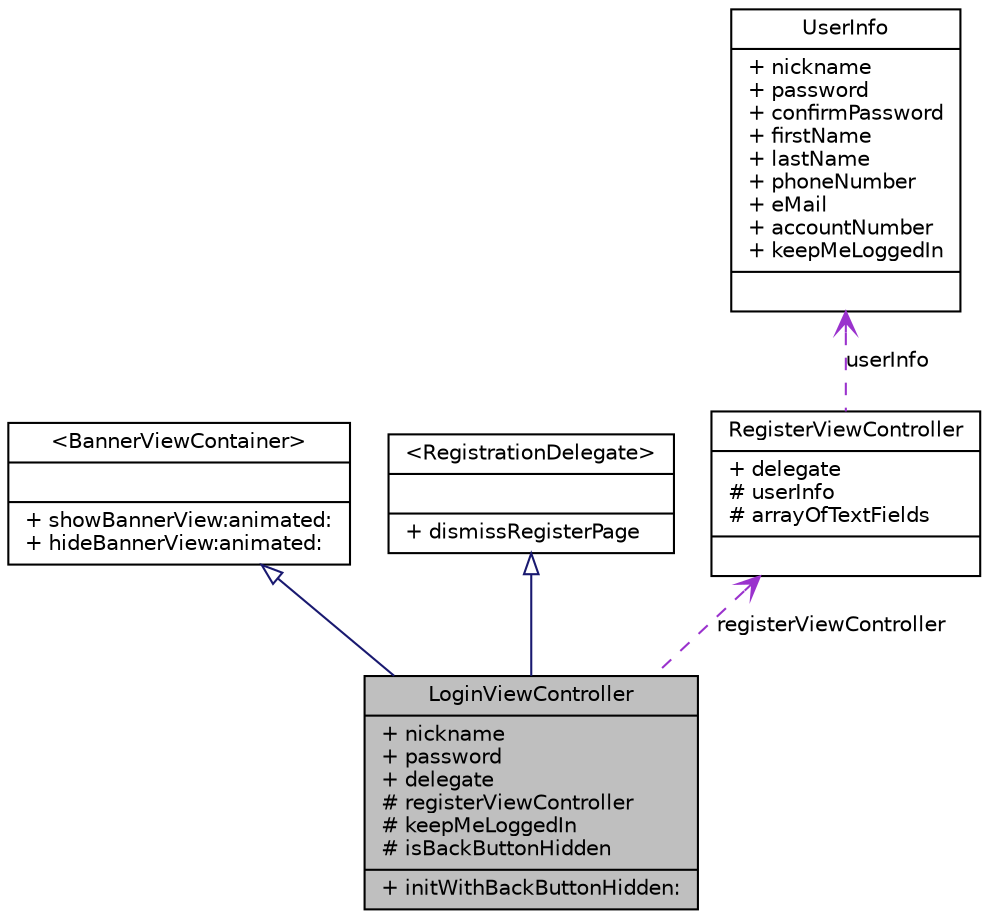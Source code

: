 digraph G
{
  edge [fontname="Helvetica",fontsize="10",labelfontname="Helvetica",labelfontsize="10"];
  node [fontname="Helvetica",fontsize="10",shape=record];
  Node1 [label="{LoginViewController\n|+ nickname\l+ password\l+ delegate\l# registerViewController\l# keepMeLoggedIn\l# isBackButtonHidden\l|+ initWithBackButtonHidden:\l}",height=0.2,width=0.4,color="black", fillcolor="grey75", style="filled" fontcolor="black"];
  Node2 -> Node1 [dir=back,color="midnightblue",fontsize="10",style="solid",arrowtail="empty",fontname="Helvetica"];
  Node2 [label="{\<BannerViewContainer\>\n||+ showBannerView:animated:\l+ hideBannerView:animated:\l}",height=0.2,width=0.4,color="black", fillcolor="white", style="filled",URL="$protocol_banner_view_container-p.html",tooltip="The protocol is responsible for showing and hiding the iAd banner."];
  Node3 -> Node1 [dir=back,color="midnightblue",fontsize="10",style="solid",arrowtail="empty",fontname="Helvetica"];
  Node3 [label="{\<RegistrationDelegate\>\n||+ dismissRegisterPage\l}",height=0.2,width=0.4,color="black", fillcolor="white", style="filled",URL="$protocol_registration_delegate-p.html",tooltip="The protocol is used to make changes in RegisterViewController class."];
  Node4 -> Node1 [dir=back,color="darkorchid3",fontsize="10",style="dashed",label="registerViewController",arrowtail="open",fontname="Helvetica"];
  Node4 [label="{RegisterViewController\n|+ delegate\l# userInfo\l# arrayOfTextFields\l|}",height=0.2,width=0.4,color="black", fillcolor="white", style="filled",URL="$interface_register_view_controller.html",tooltip="The view controller is responsible for the first time registration."];
  Node5 -> Node4 [dir=back,color="darkorchid3",fontsize="10",style="dashed",label="userInfo",arrowtail="open",fontname="Helvetica"];
  Node5 [label="{UserInfo\n|+ nickname\l+ password\l+ confirmPassword\l+ firstName\l+ lastName\l+ phoneNumber\l+ eMail\l+ accountNumber\l+ keepMeLoggedIn\l|}",height=0.2,width=0.4,color="black", fillcolor="white", style="filled",URL="$interface_user_info.html",tooltip="used as User&#39;s table data model"];
}

